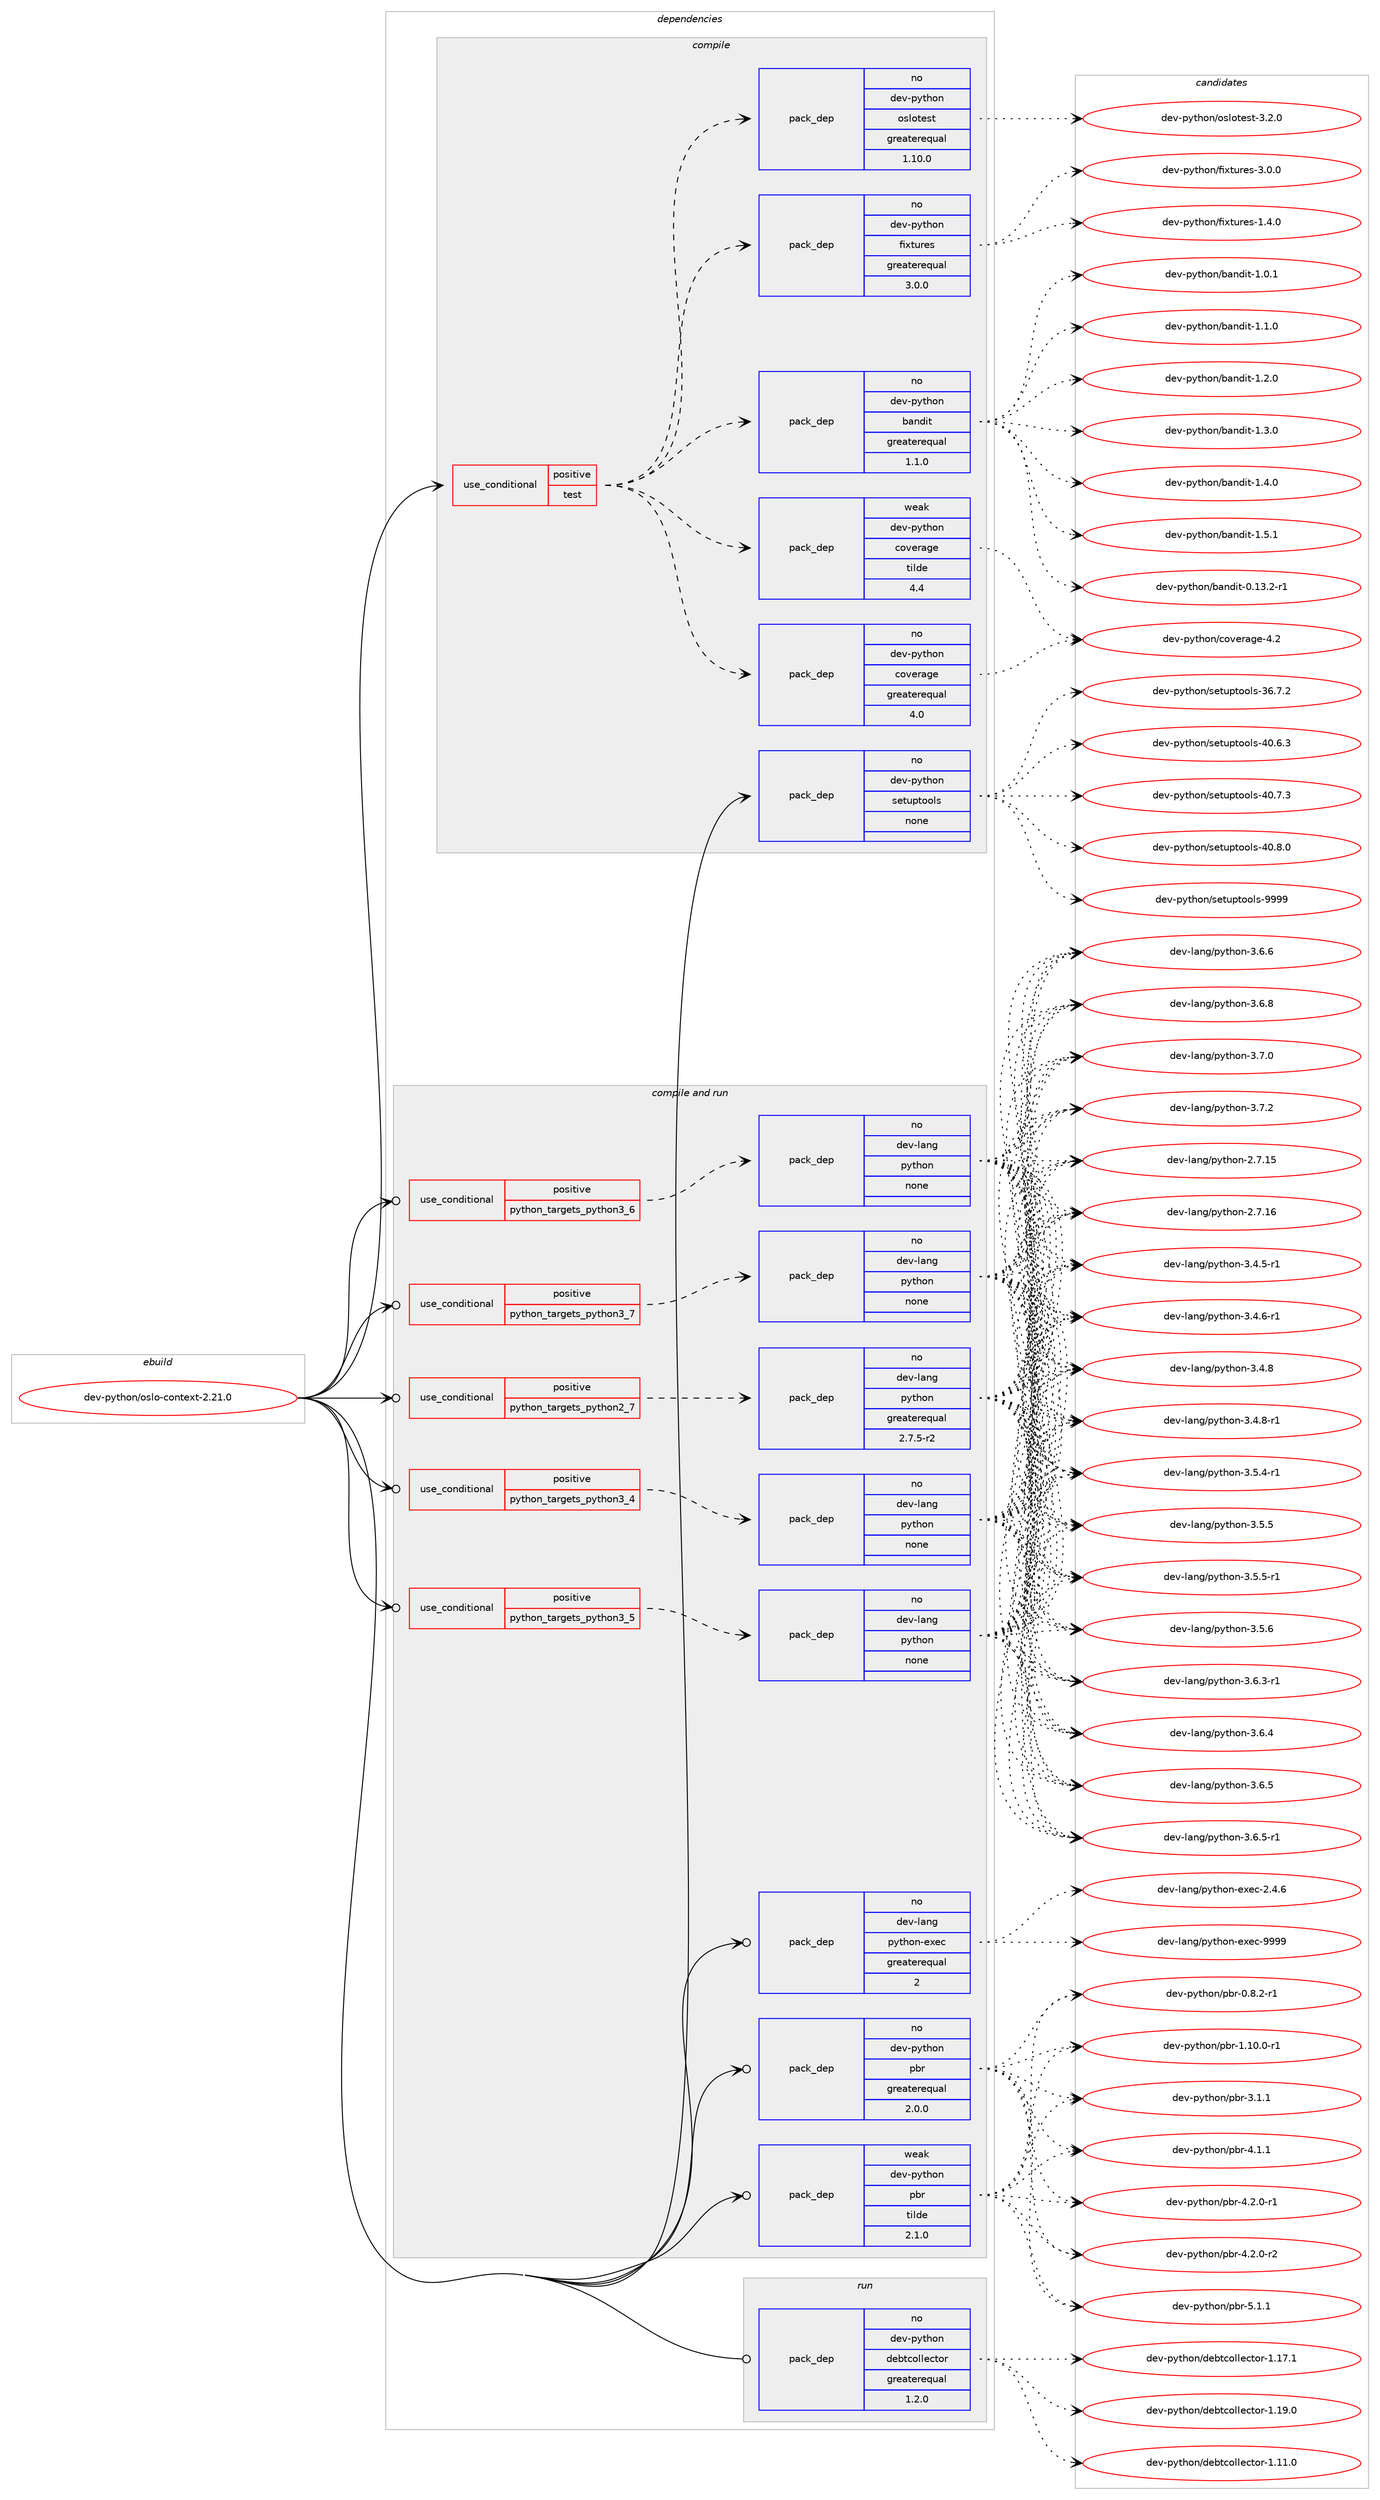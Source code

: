 digraph prolog {

# *************
# Graph options
# *************

newrank=true;
concentrate=true;
compound=true;
graph [rankdir=LR,fontname=Helvetica,fontsize=10,ranksep=1.5];#, ranksep=2.5, nodesep=0.2];
edge  [arrowhead=vee];
node  [fontname=Helvetica,fontsize=10];

# **********
# The ebuild
# **********

subgraph cluster_leftcol {
color=gray;
rank=same;
label=<<i>ebuild</i>>;
id [label="dev-python/oslo-context-2.21.0", color=red, width=4, href="../dev-python/oslo-context-2.21.0.svg"];
}

# ****************
# The dependencies
# ****************

subgraph cluster_midcol {
color=gray;
label=<<i>dependencies</i>>;
subgraph cluster_compile {
fillcolor="#eeeeee";
style=filled;
label=<<i>compile</i>>;
subgraph cond378701 {
dependency1422711 [label=<<TABLE BORDER="0" CELLBORDER="1" CELLSPACING="0" CELLPADDING="4"><TR><TD ROWSPAN="3" CELLPADDING="10">use_conditional</TD></TR><TR><TD>positive</TD></TR><TR><TD>test</TD></TR></TABLE>>, shape=none, color=red];
subgraph pack1020733 {
dependency1422712 [label=<<TABLE BORDER="0" CELLBORDER="1" CELLSPACING="0" CELLPADDING="4" WIDTH="220"><TR><TD ROWSPAN="6" CELLPADDING="30">pack_dep</TD></TR><TR><TD WIDTH="110">no</TD></TR><TR><TD>dev-python</TD></TR><TR><TD>fixtures</TD></TR><TR><TD>greaterequal</TD></TR><TR><TD>3.0.0</TD></TR></TABLE>>, shape=none, color=blue];
}
dependency1422711:e -> dependency1422712:w [weight=20,style="dashed",arrowhead="vee"];
subgraph pack1020734 {
dependency1422713 [label=<<TABLE BORDER="0" CELLBORDER="1" CELLSPACING="0" CELLPADDING="4" WIDTH="220"><TR><TD ROWSPAN="6" CELLPADDING="30">pack_dep</TD></TR><TR><TD WIDTH="110">no</TD></TR><TR><TD>dev-python</TD></TR><TR><TD>oslotest</TD></TR><TR><TD>greaterequal</TD></TR><TR><TD>1.10.0</TD></TR></TABLE>>, shape=none, color=blue];
}
dependency1422711:e -> dependency1422713:w [weight=20,style="dashed",arrowhead="vee"];
subgraph pack1020735 {
dependency1422714 [label=<<TABLE BORDER="0" CELLBORDER="1" CELLSPACING="0" CELLPADDING="4" WIDTH="220"><TR><TD ROWSPAN="6" CELLPADDING="30">pack_dep</TD></TR><TR><TD WIDTH="110">no</TD></TR><TR><TD>dev-python</TD></TR><TR><TD>coverage</TD></TR><TR><TD>greaterequal</TD></TR><TR><TD>4.0</TD></TR></TABLE>>, shape=none, color=blue];
}
dependency1422711:e -> dependency1422714:w [weight=20,style="dashed",arrowhead="vee"];
subgraph pack1020736 {
dependency1422715 [label=<<TABLE BORDER="0" CELLBORDER="1" CELLSPACING="0" CELLPADDING="4" WIDTH="220"><TR><TD ROWSPAN="6" CELLPADDING="30">pack_dep</TD></TR><TR><TD WIDTH="110">weak</TD></TR><TR><TD>dev-python</TD></TR><TR><TD>coverage</TD></TR><TR><TD>tilde</TD></TR><TR><TD>4.4</TD></TR></TABLE>>, shape=none, color=blue];
}
dependency1422711:e -> dependency1422715:w [weight=20,style="dashed",arrowhead="vee"];
subgraph pack1020737 {
dependency1422716 [label=<<TABLE BORDER="0" CELLBORDER="1" CELLSPACING="0" CELLPADDING="4" WIDTH="220"><TR><TD ROWSPAN="6" CELLPADDING="30">pack_dep</TD></TR><TR><TD WIDTH="110">no</TD></TR><TR><TD>dev-python</TD></TR><TR><TD>bandit</TD></TR><TR><TD>greaterequal</TD></TR><TR><TD>1.1.0</TD></TR></TABLE>>, shape=none, color=blue];
}
dependency1422711:e -> dependency1422716:w [weight=20,style="dashed",arrowhead="vee"];
}
id:e -> dependency1422711:w [weight=20,style="solid",arrowhead="vee"];
subgraph pack1020738 {
dependency1422717 [label=<<TABLE BORDER="0" CELLBORDER="1" CELLSPACING="0" CELLPADDING="4" WIDTH="220"><TR><TD ROWSPAN="6" CELLPADDING="30">pack_dep</TD></TR><TR><TD WIDTH="110">no</TD></TR><TR><TD>dev-python</TD></TR><TR><TD>setuptools</TD></TR><TR><TD>none</TD></TR><TR><TD></TD></TR></TABLE>>, shape=none, color=blue];
}
id:e -> dependency1422717:w [weight=20,style="solid",arrowhead="vee"];
}
subgraph cluster_compileandrun {
fillcolor="#eeeeee";
style=filled;
label=<<i>compile and run</i>>;
subgraph cond378702 {
dependency1422718 [label=<<TABLE BORDER="0" CELLBORDER="1" CELLSPACING="0" CELLPADDING="4"><TR><TD ROWSPAN="3" CELLPADDING="10">use_conditional</TD></TR><TR><TD>positive</TD></TR><TR><TD>python_targets_python2_7</TD></TR></TABLE>>, shape=none, color=red];
subgraph pack1020739 {
dependency1422719 [label=<<TABLE BORDER="0" CELLBORDER="1" CELLSPACING="0" CELLPADDING="4" WIDTH="220"><TR><TD ROWSPAN="6" CELLPADDING="30">pack_dep</TD></TR><TR><TD WIDTH="110">no</TD></TR><TR><TD>dev-lang</TD></TR><TR><TD>python</TD></TR><TR><TD>greaterequal</TD></TR><TR><TD>2.7.5-r2</TD></TR></TABLE>>, shape=none, color=blue];
}
dependency1422718:e -> dependency1422719:w [weight=20,style="dashed",arrowhead="vee"];
}
id:e -> dependency1422718:w [weight=20,style="solid",arrowhead="odotvee"];
subgraph cond378703 {
dependency1422720 [label=<<TABLE BORDER="0" CELLBORDER="1" CELLSPACING="0" CELLPADDING="4"><TR><TD ROWSPAN="3" CELLPADDING="10">use_conditional</TD></TR><TR><TD>positive</TD></TR><TR><TD>python_targets_python3_4</TD></TR></TABLE>>, shape=none, color=red];
subgraph pack1020740 {
dependency1422721 [label=<<TABLE BORDER="0" CELLBORDER="1" CELLSPACING="0" CELLPADDING="4" WIDTH="220"><TR><TD ROWSPAN="6" CELLPADDING="30">pack_dep</TD></TR><TR><TD WIDTH="110">no</TD></TR><TR><TD>dev-lang</TD></TR><TR><TD>python</TD></TR><TR><TD>none</TD></TR><TR><TD></TD></TR></TABLE>>, shape=none, color=blue];
}
dependency1422720:e -> dependency1422721:w [weight=20,style="dashed",arrowhead="vee"];
}
id:e -> dependency1422720:w [weight=20,style="solid",arrowhead="odotvee"];
subgraph cond378704 {
dependency1422722 [label=<<TABLE BORDER="0" CELLBORDER="1" CELLSPACING="0" CELLPADDING="4"><TR><TD ROWSPAN="3" CELLPADDING="10">use_conditional</TD></TR><TR><TD>positive</TD></TR><TR><TD>python_targets_python3_5</TD></TR></TABLE>>, shape=none, color=red];
subgraph pack1020741 {
dependency1422723 [label=<<TABLE BORDER="0" CELLBORDER="1" CELLSPACING="0" CELLPADDING="4" WIDTH="220"><TR><TD ROWSPAN="6" CELLPADDING="30">pack_dep</TD></TR><TR><TD WIDTH="110">no</TD></TR><TR><TD>dev-lang</TD></TR><TR><TD>python</TD></TR><TR><TD>none</TD></TR><TR><TD></TD></TR></TABLE>>, shape=none, color=blue];
}
dependency1422722:e -> dependency1422723:w [weight=20,style="dashed",arrowhead="vee"];
}
id:e -> dependency1422722:w [weight=20,style="solid",arrowhead="odotvee"];
subgraph cond378705 {
dependency1422724 [label=<<TABLE BORDER="0" CELLBORDER="1" CELLSPACING="0" CELLPADDING="4"><TR><TD ROWSPAN="3" CELLPADDING="10">use_conditional</TD></TR><TR><TD>positive</TD></TR><TR><TD>python_targets_python3_6</TD></TR></TABLE>>, shape=none, color=red];
subgraph pack1020742 {
dependency1422725 [label=<<TABLE BORDER="0" CELLBORDER="1" CELLSPACING="0" CELLPADDING="4" WIDTH="220"><TR><TD ROWSPAN="6" CELLPADDING="30">pack_dep</TD></TR><TR><TD WIDTH="110">no</TD></TR><TR><TD>dev-lang</TD></TR><TR><TD>python</TD></TR><TR><TD>none</TD></TR><TR><TD></TD></TR></TABLE>>, shape=none, color=blue];
}
dependency1422724:e -> dependency1422725:w [weight=20,style="dashed",arrowhead="vee"];
}
id:e -> dependency1422724:w [weight=20,style="solid",arrowhead="odotvee"];
subgraph cond378706 {
dependency1422726 [label=<<TABLE BORDER="0" CELLBORDER="1" CELLSPACING="0" CELLPADDING="4"><TR><TD ROWSPAN="3" CELLPADDING="10">use_conditional</TD></TR><TR><TD>positive</TD></TR><TR><TD>python_targets_python3_7</TD></TR></TABLE>>, shape=none, color=red];
subgraph pack1020743 {
dependency1422727 [label=<<TABLE BORDER="0" CELLBORDER="1" CELLSPACING="0" CELLPADDING="4" WIDTH="220"><TR><TD ROWSPAN="6" CELLPADDING="30">pack_dep</TD></TR><TR><TD WIDTH="110">no</TD></TR><TR><TD>dev-lang</TD></TR><TR><TD>python</TD></TR><TR><TD>none</TD></TR><TR><TD></TD></TR></TABLE>>, shape=none, color=blue];
}
dependency1422726:e -> dependency1422727:w [weight=20,style="dashed",arrowhead="vee"];
}
id:e -> dependency1422726:w [weight=20,style="solid",arrowhead="odotvee"];
subgraph pack1020744 {
dependency1422728 [label=<<TABLE BORDER="0" CELLBORDER="1" CELLSPACING="0" CELLPADDING="4" WIDTH="220"><TR><TD ROWSPAN="6" CELLPADDING="30">pack_dep</TD></TR><TR><TD WIDTH="110">no</TD></TR><TR><TD>dev-lang</TD></TR><TR><TD>python-exec</TD></TR><TR><TD>greaterequal</TD></TR><TR><TD>2</TD></TR></TABLE>>, shape=none, color=blue];
}
id:e -> dependency1422728:w [weight=20,style="solid",arrowhead="odotvee"];
subgraph pack1020745 {
dependency1422729 [label=<<TABLE BORDER="0" CELLBORDER="1" CELLSPACING="0" CELLPADDING="4" WIDTH="220"><TR><TD ROWSPAN="6" CELLPADDING="30">pack_dep</TD></TR><TR><TD WIDTH="110">no</TD></TR><TR><TD>dev-python</TD></TR><TR><TD>pbr</TD></TR><TR><TD>greaterequal</TD></TR><TR><TD>2.0.0</TD></TR></TABLE>>, shape=none, color=blue];
}
id:e -> dependency1422729:w [weight=20,style="solid",arrowhead="odotvee"];
subgraph pack1020746 {
dependency1422730 [label=<<TABLE BORDER="0" CELLBORDER="1" CELLSPACING="0" CELLPADDING="4" WIDTH="220"><TR><TD ROWSPAN="6" CELLPADDING="30">pack_dep</TD></TR><TR><TD WIDTH="110">weak</TD></TR><TR><TD>dev-python</TD></TR><TR><TD>pbr</TD></TR><TR><TD>tilde</TD></TR><TR><TD>2.1.0</TD></TR></TABLE>>, shape=none, color=blue];
}
id:e -> dependency1422730:w [weight=20,style="solid",arrowhead="odotvee"];
}
subgraph cluster_run {
fillcolor="#eeeeee";
style=filled;
label=<<i>run</i>>;
subgraph pack1020747 {
dependency1422731 [label=<<TABLE BORDER="0" CELLBORDER="1" CELLSPACING="0" CELLPADDING="4" WIDTH="220"><TR><TD ROWSPAN="6" CELLPADDING="30">pack_dep</TD></TR><TR><TD WIDTH="110">no</TD></TR><TR><TD>dev-python</TD></TR><TR><TD>debtcollector</TD></TR><TR><TD>greaterequal</TD></TR><TR><TD>1.2.0</TD></TR></TABLE>>, shape=none, color=blue];
}
id:e -> dependency1422731:w [weight=20,style="solid",arrowhead="odot"];
}
}

# **************
# The candidates
# **************

subgraph cluster_choices {
rank=same;
color=gray;
label=<<i>candidates</i>>;

subgraph choice1020733 {
color=black;
nodesep=1;
choice1001011184511212111610411111047102105120116117114101115454946524648 [label="dev-python/fixtures-1.4.0", color=red, width=4,href="../dev-python/fixtures-1.4.0.svg"];
choice1001011184511212111610411111047102105120116117114101115455146484648 [label="dev-python/fixtures-3.0.0", color=red, width=4,href="../dev-python/fixtures-3.0.0.svg"];
dependency1422712:e -> choice1001011184511212111610411111047102105120116117114101115454946524648:w [style=dotted,weight="100"];
dependency1422712:e -> choice1001011184511212111610411111047102105120116117114101115455146484648:w [style=dotted,weight="100"];
}
subgraph choice1020734 {
color=black;
nodesep=1;
choice1001011184511212111610411111047111115108111116101115116455146504648 [label="dev-python/oslotest-3.2.0", color=red, width=4,href="../dev-python/oslotest-3.2.0.svg"];
dependency1422713:e -> choice1001011184511212111610411111047111115108111116101115116455146504648:w [style=dotted,weight="100"];
}
subgraph choice1020735 {
color=black;
nodesep=1;
choice1001011184511212111610411111047991111181011149710310145524650 [label="dev-python/coverage-4.2", color=red, width=4,href="../dev-python/coverage-4.2.svg"];
dependency1422714:e -> choice1001011184511212111610411111047991111181011149710310145524650:w [style=dotted,weight="100"];
}
subgraph choice1020736 {
color=black;
nodesep=1;
choice1001011184511212111610411111047991111181011149710310145524650 [label="dev-python/coverage-4.2", color=red, width=4,href="../dev-python/coverage-4.2.svg"];
dependency1422715:e -> choice1001011184511212111610411111047991111181011149710310145524650:w [style=dotted,weight="100"];
}
subgraph choice1020737 {
color=black;
nodesep=1;
choice10010111845112121116104111110479897110100105116454846495146504511449 [label="dev-python/bandit-0.13.2-r1", color=red, width=4,href="../dev-python/bandit-0.13.2-r1.svg"];
choice10010111845112121116104111110479897110100105116454946484649 [label="dev-python/bandit-1.0.1", color=red, width=4,href="../dev-python/bandit-1.0.1.svg"];
choice10010111845112121116104111110479897110100105116454946494648 [label="dev-python/bandit-1.1.0", color=red, width=4,href="../dev-python/bandit-1.1.0.svg"];
choice10010111845112121116104111110479897110100105116454946504648 [label="dev-python/bandit-1.2.0", color=red, width=4,href="../dev-python/bandit-1.2.0.svg"];
choice10010111845112121116104111110479897110100105116454946514648 [label="dev-python/bandit-1.3.0", color=red, width=4,href="../dev-python/bandit-1.3.0.svg"];
choice10010111845112121116104111110479897110100105116454946524648 [label="dev-python/bandit-1.4.0", color=red, width=4,href="../dev-python/bandit-1.4.0.svg"];
choice10010111845112121116104111110479897110100105116454946534649 [label="dev-python/bandit-1.5.1", color=red, width=4,href="../dev-python/bandit-1.5.1.svg"];
dependency1422716:e -> choice10010111845112121116104111110479897110100105116454846495146504511449:w [style=dotted,weight="100"];
dependency1422716:e -> choice10010111845112121116104111110479897110100105116454946484649:w [style=dotted,weight="100"];
dependency1422716:e -> choice10010111845112121116104111110479897110100105116454946494648:w [style=dotted,weight="100"];
dependency1422716:e -> choice10010111845112121116104111110479897110100105116454946504648:w [style=dotted,weight="100"];
dependency1422716:e -> choice10010111845112121116104111110479897110100105116454946514648:w [style=dotted,weight="100"];
dependency1422716:e -> choice10010111845112121116104111110479897110100105116454946524648:w [style=dotted,weight="100"];
dependency1422716:e -> choice10010111845112121116104111110479897110100105116454946534649:w [style=dotted,weight="100"];
}
subgraph choice1020738 {
color=black;
nodesep=1;
choice100101118451121211161041111104711510111611711211611111110811545515446554650 [label="dev-python/setuptools-36.7.2", color=red, width=4,href="../dev-python/setuptools-36.7.2.svg"];
choice100101118451121211161041111104711510111611711211611111110811545524846544651 [label="dev-python/setuptools-40.6.3", color=red, width=4,href="../dev-python/setuptools-40.6.3.svg"];
choice100101118451121211161041111104711510111611711211611111110811545524846554651 [label="dev-python/setuptools-40.7.3", color=red, width=4,href="../dev-python/setuptools-40.7.3.svg"];
choice100101118451121211161041111104711510111611711211611111110811545524846564648 [label="dev-python/setuptools-40.8.0", color=red, width=4,href="../dev-python/setuptools-40.8.0.svg"];
choice10010111845112121116104111110471151011161171121161111111081154557575757 [label="dev-python/setuptools-9999", color=red, width=4,href="../dev-python/setuptools-9999.svg"];
dependency1422717:e -> choice100101118451121211161041111104711510111611711211611111110811545515446554650:w [style=dotted,weight="100"];
dependency1422717:e -> choice100101118451121211161041111104711510111611711211611111110811545524846544651:w [style=dotted,weight="100"];
dependency1422717:e -> choice100101118451121211161041111104711510111611711211611111110811545524846554651:w [style=dotted,weight="100"];
dependency1422717:e -> choice100101118451121211161041111104711510111611711211611111110811545524846564648:w [style=dotted,weight="100"];
dependency1422717:e -> choice10010111845112121116104111110471151011161171121161111111081154557575757:w [style=dotted,weight="100"];
}
subgraph choice1020739 {
color=black;
nodesep=1;
choice10010111845108971101034711212111610411111045504655464953 [label="dev-lang/python-2.7.15", color=red, width=4,href="../dev-lang/python-2.7.15.svg"];
choice10010111845108971101034711212111610411111045504655464954 [label="dev-lang/python-2.7.16", color=red, width=4,href="../dev-lang/python-2.7.16.svg"];
choice1001011184510897110103471121211161041111104551465246534511449 [label="dev-lang/python-3.4.5-r1", color=red, width=4,href="../dev-lang/python-3.4.5-r1.svg"];
choice1001011184510897110103471121211161041111104551465246544511449 [label="dev-lang/python-3.4.6-r1", color=red, width=4,href="../dev-lang/python-3.4.6-r1.svg"];
choice100101118451089711010347112121116104111110455146524656 [label="dev-lang/python-3.4.8", color=red, width=4,href="../dev-lang/python-3.4.8.svg"];
choice1001011184510897110103471121211161041111104551465246564511449 [label="dev-lang/python-3.4.8-r1", color=red, width=4,href="../dev-lang/python-3.4.8-r1.svg"];
choice1001011184510897110103471121211161041111104551465346524511449 [label="dev-lang/python-3.5.4-r1", color=red, width=4,href="../dev-lang/python-3.5.4-r1.svg"];
choice100101118451089711010347112121116104111110455146534653 [label="dev-lang/python-3.5.5", color=red, width=4,href="../dev-lang/python-3.5.5.svg"];
choice1001011184510897110103471121211161041111104551465346534511449 [label="dev-lang/python-3.5.5-r1", color=red, width=4,href="../dev-lang/python-3.5.5-r1.svg"];
choice100101118451089711010347112121116104111110455146534654 [label="dev-lang/python-3.5.6", color=red, width=4,href="../dev-lang/python-3.5.6.svg"];
choice1001011184510897110103471121211161041111104551465446514511449 [label="dev-lang/python-3.6.3-r1", color=red, width=4,href="../dev-lang/python-3.6.3-r1.svg"];
choice100101118451089711010347112121116104111110455146544652 [label="dev-lang/python-3.6.4", color=red, width=4,href="../dev-lang/python-3.6.4.svg"];
choice100101118451089711010347112121116104111110455146544653 [label="dev-lang/python-3.6.5", color=red, width=4,href="../dev-lang/python-3.6.5.svg"];
choice1001011184510897110103471121211161041111104551465446534511449 [label="dev-lang/python-3.6.5-r1", color=red, width=4,href="../dev-lang/python-3.6.5-r1.svg"];
choice100101118451089711010347112121116104111110455146544654 [label="dev-lang/python-3.6.6", color=red, width=4,href="../dev-lang/python-3.6.6.svg"];
choice100101118451089711010347112121116104111110455146544656 [label="dev-lang/python-3.6.8", color=red, width=4,href="../dev-lang/python-3.6.8.svg"];
choice100101118451089711010347112121116104111110455146554648 [label="dev-lang/python-3.7.0", color=red, width=4,href="../dev-lang/python-3.7.0.svg"];
choice100101118451089711010347112121116104111110455146554650 [label="dev-lang/python-3.7.2", color=red, width=4,href="../dev-lang/python-3.7.2.svg"];
dependency1422719:e -> choice10010111845108971101034711212111610411111045504655464953:w [style=dotted,weight="100"];
dependency1422719:e -> choice10010111845108971101034711212111610411111045504655464954:w [style=dotted,weight="100"];
dependency1422719:e -> choice1001011184510897110103471121211161041111104551465246534511449:w [style=dotted,weight="100"];
dependency1422719:e -> choice1001011184510897110103471121211161041111104551465246544511449:w [style=dotted,weight="100"];
dependency1422719:e -> choice100101118451089711010347112121116104111110455146524656:w [style=dotted,weight="100"];
dependency1422719:e -> choice1001011184510897110103471121211161041111104551465246564511449:w [style=dotted,weight="100"];
dependency1422719:e -> choice1001011184510897110103471121211161041111104551465346524511449:w [style=dotted,weight="100"];
dependency1422719:e -> choice100101118451089711010347112121116104111110455146534653:w [style=dotted,weight="100"];
dependency1422719:e -> choice1001011184510897110103471121211161041111104551465346534511449:w [style=dotted,weight="100"];
dependency1422719:e -> choice100101118451089711010347112121116104111110455146534654:w [style=dotted,weight="100"];
dependency1422719:e -> choice1001011184510897110103471121211161041111104551465446514511449:w [style=dotted,weight="100"];
dependency1422719:e -> choice100101118451089711010347112121116104111110455146544652:w [style=dotted,weight="100"];
dependency1422719:e -> choice100101118451089711010347112121116104111110455146544653:w [style=dotted,weight="100"];
dependency1422719:e -> choice1001011184510897110103471121211161041111104551465446534511449:w [style=dotted,weight="100"];
dependency1422719:e -> choice100101118451089711010347112121116104111110455146544654:w [style=dotted,weight="100"];
dependency1422719:e -> choice100101118451089711010347112121116104111110455146544656:w [style=dotted,weight="100"];
dependency1422719:e -> choice100101118451089711010347112121116104111110455146554648:w [style=dotted,weight="100"];
dependency1422719:e -> choice100101118451089711010347112121116104111110455146554650:w [style=dotted,weight="100"];
}
subgraph choice1020740 {
color=black;
nodesep=1;
choice10010111845108971101034711212111610411111045504655464953 [label="dev-lang/python-2.7.15", color=red, width=4,href="../dev-lang/python-2.7.15.svg"];
choice10010111845108971101034711212111610411111045504655464954 [label="dev-lang/python-2.7.16", color=red, width=4,href="../dev-lang/python-2.7.16.svg"];
choice1001011184510897110103471121211161041111104551465246534511449 [label="dev-lang/python-3.4.5-r1", color=red, width=4,href="../dev-lang/python-3.4.5-r1.svg"];
choice1001011184510897110103471121211161041111104551465246544511449 [label="dev-lang/python-3.4.6-r1", color=red, width=4,href="../dev-lang/python-3.4.6-r1.svg"];
choice100101118451089711010347112121116104111110455146524656 [label="dev-lang/python-3.4.8", color=red, width=4,href="../dev-lang/python-3.4.8.svg"];
choice1001011184510897110103471121211161041111104551465246564511449 [label="dev-lang/python-3.4.8-r1", color=red, width=4,href="../dev-lang/python-3.4.8-r1.svg"];
choice1001011184510897110103471121211161041111104551465346524511449 [label="dev-lang/python-3.5.4-r1", color=red, width=4,href="../dev-lang/python-3.5.4-r1.svg"];
choice100101118451089711010347112121116104111110455146534653 [label="dev-lang/python-3.5.5", color=red, width=4,href="../dev-lang/python-3.5.5.svg"];
choice1001011184510897110103471121211161041111104551465346534511449 [label="dev-lang/python-3.5.5-r1", color=red, width=4,href="../dev-lang/python-3.5.5-r1.svg"];
choice100101118451089711010347112121116104111110455146534654 [label="dev-lang/python-3.5.6", color=red, width=4,href="../dev-lang/python-3.5.6.svg"];
choice1001011184510897110103471121211161041111104551465446514511449 [label="dev-lang/python-3.6.3-r1", color=red, width=4,href="../dev-lang/python-3.6.3-r1.svg"];
choice100101118451089711010347112121116104111110455146544652 [label="dev-lang/python-3.6.4", color=red, width=4,href="../dev-lang/python-3.6.4.svg"];
choice100101118451089711010347112121116104111110455146544653 [label="dev-lang/python-3.6.5", color=red, width=4,href="../dev-lang/python-3.6.5.svg"];
choice1001011184510897110103471121211161041111104551465446534511449 [label="dev-lang/python-3.6.5-r1", color=red, width=4,href="../dev-lang/python-3.6.5-r1.svg"];
choice100101118451089711010347112121116104111110455146544654 [label="dev-lang/python-3.6.6", color=red, width=4,href="../dev-lang/python-3.6.6.svg"];
choice100101118451089711010347112121116104111110455146544656 [label="dev-lang/python-3.6.8", color=red, width=4,href="../dev-lang/python-3.6.8.svg"];
choice100101118451089711010347112121116104111110455146554648 [label="dev-lang/python-3.7.0", color=red, width=4,href="../dev-lang/python-3.7.0.svg"];
choice100101118451089711010347112121116104111110455146554650 [label="dev-lang/python-3.7.2", color=red, width=4,href="../dev-lang/python-3.7.2.svg"];
dependency1422721:e -> choice10010111845108971101034711212111610411111045504655464953:w [style=dotted,weight="100"];
dependency1422721:e -> choice10010111845108971101034711212111610411111045504655464954:w [style=dotted,weight="100"];
dependency1422721:e -> choice1001011184510897110103471121211161041111104551465246534511449:w [style=dotted,weight="100"];
dependency1422721:e -> choice1001011184510897110103471121211161041111104551465246544511449:w [style=dotted,weight="100"];
dependency1422721:e -> choice100101118451089711010347112121116104111110455146524656:w [style=dotted,weight="100"];
dependency1422721:e -> choice1001011184510897110103471121211161041111104551465246564511449:w [style=dotted,weight="100"];
dependency1422721:e -> choice1001011184510897110103471121211161041111104551465346524511449:w [style=dotted,weight="100"];
dependency1422721:e -> choice100101118451089711010347112121116104111110455146534653:w [style=dotted,weight="100"];
dependency1422721:e -> choice1001011184510897110103471121211161041111104551465346534511449:w [style=dotted,weight="100"];
dependency1422721:e -> choice100101118451089711010347112121116104111110455146534654:w [style=dotted,weight="100"];
dependency1422721:e -> choice1001011184510897110103471121211161041111104551465446514511449:w [style=dotted,weight="100"];
dependency1422721:e -> choice100101118451089711010347112121116104111110455146544652:w [style=dotted,weight="100"];
dependency1422721:e -> choice100101118451089711010347112121116104111110455146544653:w [style=dotted,weight="100"];
dependency1422721:e -> choice1001011184510897110103471121211161041111104551465446534511449:w [style=dotted,weight="100"];
dependency1422721:e -> choice100101118451089711010347112121116104111110455146544654:w [style=dotted,weight="100"];
dependency1422721:e -> choice100101118451089711010347112121116104111110455146544656:w [style=dotted,weight="100"];
dependency1422721:e -> choice100101118451089711010347112121116104111110455146554648:w [style=dotted,weight="100"];
dependency1422721:e -> choice100101118451089711010347112121116104111110455146554650:w [style=dotted,weight="100"];
}
subgraph choice1020741 {
color=black;
nodesep=1;
choice10010111845108971101034711212111610411111045504655464953 [label="dev-lang/python-2.7.15", color=red, width=4,href="../dev-lang/python-2.7.15.svg"];
choice10010111845108971101034711212111610411111045504655464954 [label="dev-lang/python-2.7.16", color=red, width=4,href="../dev-lang/python-2.7.16.svg"];
choice1001011184510897110103471121211161041111104551465246534511449 [label="dev-lang/python-3.4.5-r1", color=red, width=4,href="../dev-lang/python-3.4.5-r1.svg"];
choice1001011184510897110103471121211161041111104551465246544511449 [label="dev-lang/python-3.4.6-r1", color=red, width=4,href="../dev-lang/python-3.4.6-r1.svg"];
choice100101118451089711010347112121116104111110455146524656 [label="dev-lang/python-3.4.8", color=red, width=4,href="../dev-lang/python-3.4.8.svg"];
choice1001011184510897110103471121211161041111104551465246564511449 [label="dev-lang/python-3.4.8-r1", color=red, width=4,href="../dev-lang/python-3.4.8-r1.svg"];
choice1001011184510897110103471121211161041111104551465346524511449 [label="dev-lang/python-3.5.4-r1", color=red, width=4,href="../dev-lang/python-3.5.4-r1.svg"];
choice100101118451089711010347112121116104111110455146534653 [label="dev-lang/python-3.5.5", color=red, width=4,href="../dev-lang/python-3.5.5.svg"];
choice1001011184510897110103471121211161041111104551465346534511449 [label="dev-lang/python-3.5.5-r1", color=red, width=4,href="../dev-lang/python-3.5.5-r1.svg"];
choice100101118451089711010347112121116104111110455146534654 [label="dev-lang/python-3.5.6", color=red, width=4,href="../dev-lang/python-3.5.6.svg"];
choice1001011184510897110103471121211161041111104551465446514511449 [label="dev-lang/python-3.6.3-r1", color=red, width=4,href="../dev-lang/python-3.6.3-r1.svg"];
choice100101118451089711010347112121116104111110455146544652 [label="dev-lang/python-3.6.4", color=red, width=4,href="../dev-lang/python-3.6.4.svg"];
choice100101118451089711010347112121116104111110455146544653 [label="dev-lang/python-3.6.5", color=red, width=4,href="../dev-lang/python-3.6.5.svg"];
choice1001011184510897110103471121211161041111104551465446534511449 [label="dev-lang/python-3.6.5-r1", color=red, width=4,href="../dev-lang/python-3.6.5-r1.svg"];
choice100101118451089711010347112121116104111110455146544654 [label="dev-lang/python-3.6.6", color=red, width=4,href="../dev-lang/python-3.6.6.svg"];
choice100101118451089711010347112121116104111110455146544656 [label="dev-lang/python-3.6.8", color=red, width=4,href="../dev-lang/python-3.6.8.svg"];
choice100101118451089711010347112121116104111110455146554648 [label="dev-lang/python-3.7.0", color=red, width=4,href="../dev-lang/python-3.7.0.svg"];
choice100101118451089711010347112121116104111110455146554650 [label="dev-lang/python-3.7.2", color=red, width=4,href="../dev-lang/python-3.7.2.svg"];
dependency1422723:e -> choice10010111845108971101034711212111610411111045504655464953:w [style=dotted,weight="100"];
dependency1422723:e -> choice10010111845108971101034711212111610411111045504655464954:w [style=dotted,weight="100"];
dependency1422723:e -> choice1001011184510897110103471121211161041111104551465246534511449:w [style=dotted,weight="100"];
dependency1422723:e -> choice1001011184510897110103471121211161041111104551465246544511449:w [style=dotted,weight="100"];
dependency1422723:e -> choice100101118451089711010347112121116104111110455146524656:w [style=dotted,weight="100"];
dependency1422723:e -> choice1001011184510897110103471121211161041111104551465246564511449:w [style=dotted,weight="100"];
dependency1422723:e -> choice1001011184510897110103471121211161041111104551465346524511449:w [style=dotted,weight="100"];
dependency1422723:e -> choice100101118451089711010347112121116104111110455146534653:w [style=dotted,weight="100"];
dependency1422723:e -> choice1001011184510897110103471121211161041111104551465346534511449:w [style=dotted,weight="100"];
dependency1422723:e -> choice100101118451089711010347112121116104111110455146534654:w [style=dotted,weight="100"];
dependency1422723:e -> choice1001011184510897110103471121211161041111104551465446514511449:w [style=dotted,weight="100"];
dependency1422723:e -> choice100101118451089711010347112121116104111110455146544652:w [style=dotted,weight="100"];
dependency1422723:e -> choice100101118451089711010347112121116104111110455146544653:w [style=dotted,weight="100"];
dependency1422723:e -> choice1001011184510897110103471121211161041111104551465446534511449:w [style=dotted,weight="100"];
dependency1422723:e -> choice100101118451089711010347112121116104111110455146544654:w [style=dotted,weight="100"];
dependency1422723:e -> choice100101118451089711010347112121116104111110455146544656:w [style=dotted,weight="100"];
dependency1422723:e -> choice100101118451089711010347112121116104111110455146554648:w [style=dotted,weight="100"];
dependency1422723:e -> choice100101118451089711010347112121116104111110455146554650:w [style=dotted,weight="100"];
}
subgraph choice1020742 {
color=black;
nodesep=1;
choice10010111845108971101034711212111610411111045504655464953 [label="dev-lang/python-2.7.15", color=red, width=4,href="../dev-lang/python-2.7.15.svg"];
choice10010111845108971101034711212111610411111045504655464954 [label="dev-lang/python-2.7.16", color=red, width=4,href="../dev-lang/python-2.7.16.svg"];
choice1001011184510897110103471121211161041111104551465246534511449 [label="dev-lang/python-3.4.5-r1", color=red, width=4,href="../dev-lang/python-3.4.5-r1.svg"];
choice1001011184510897110103471121211161041111104551465246544511449 [label="dev-lang/python-3.4.6-r1", color=red, width=4,href="../dev-lang/python-3.4.6-r1.svg"];
choice100101118451089711010347112121116104111110455146524656 [label="dev-lang/python-3.4.8", color=red, width=4,href="../dev-lang/python-3.4.8.svg"];
choice1001011184510897110103471121211161041111104551465246564511449 [label="dev-lang/python-3.4.8-r1", color=red, width=4,href="../dev-lang/python-3.4.8-r1.svg"];
choice1001011184510897110103471121211161041111104551465346524511449 [label="dev-lang/python-3.5.4-r1", color=red, width=4,href="../dev-lang/python-3.5.4-r1.svg"];
choice100101118451089711010347112121116104111110455146534653 [label="dev-lang/python-3.5.5", color=red, width=4,href="../dev-lang/python-3.5.5.svg"];
choice1001011184510897110103471121211161041111104551465346534511449 [label="dev-lang/python-3.5.5-r1", color=red, width=4,href="../dev-lang/python-3.5.5-r1.svg"];
choice100101118451089711010347112121116104111110455146534654 [label="dev-lang/python-3.5.6", color=red, width=4,href="../dev-lang/python-3.5.6.svg"];
choice1001011184510897110103471121211161041111104551465446514511449 [label="dev-lang/python-3.6.3-r1", color=red, width=4,href="../dev-lang/python-3.6.3-r1.svg"];
choice100101118451089711010347112121116104111110455146544652 [label="dev-lang/python-3.6.4", color=red, width=4,href="../dev-lang/python-3.6.4.svg"];
choice100101118451089711010347112121116104111110455146544653 [label="dev-lang/python-3.6.5", color=red, width=4,href="../dev-lang/python-3.6.5.svg"];
choice1001011184510897110103471121211161041111104551465446534511449 [label="dev-lang/python-3.6.5-r1", color=red, width=4,href="../dev-lang/python-3.6.5-r1.svg"];
choice100101118451089711010347112121116104111110455146544654 [label="dev-lang/python-3.6.6", color=red, width=4,href="../dev-lang/python-3.6.6.svg"];
choice100101118451089711010347112121116104111110455146544656 [label="dev-lang/python-3.6.8", color=red, width=4,href="../dev-lang/python-3.6.8.svg"];
choice100101118451089711010347112121116104111110455146554648 [label="dev-lang/python-3.7.0", color=red, width=4,href="../dev-lang/python-3.7.0.svg"];
choice100101118451089711010347112121116104111110455146554650 [label="dev-lang/python-3.7.2", color=red, width=4,href="../dev-lang/python-3.7.2.svg"];
dependency1422725:e -> choice10010111845108971101034711212111610411111045504655464953:w [style=dotted,weight="100"];
dependency1422725:e -> choice10010111845108971101034711212111610411111045504655464954:w [style=dotted,weight="100"];
dependency1422725:e -> choice1001011184510897110103471121211161041111104551465246534511449:w [style=dotted,weight="100"];
dependency1422725:e -> choice1001011184510897110103471121211161041111104551465246544511449:w [style=dotted,weight="100"];
dependency1422725:e -> choice100101118451089711010347112121116104111110455146524656:w [style=dotted,weight="100"];
dependency1422725:e -> choice1001011184510897110103471121211161041111104551465246564511449:w [style=dotted,weight="100"];
dependency1422725:e -> choice1001011184510897110103471121211161041111104551465346524511449:w [style=dotted,weight="100"];
dependency1422725:e -> choice100101118451089711010347112121116104111110455146534653:w [style=dotted,weight="100"];
dependency1422725:e -> choice1001011184510897110103471121211161041111104551465346534511449:w [style=dotted,weight="100"];
dependency1422725:e -> choice100101118451089711010347112121116104111110455146534654:w [style=dotted,weight="100"];
dependency1422725:e -> choice1001011184510897110103471121211161041111104551465446514511449:w [style=dotted,weight="100"];
dependency1422725:e -> choice100101118451089711010347112121116104111110455146544652:w [style=dotted,weight="100"];
dependency1422725:e -> choice100101118451089711010347112121116104111110455146544653:w [style=dotted,weight="100"];
dependency1422725:e -> choice1001011184510897110103471121211161041111104551465446534511449:w [style=dotted,weight="100"];
dependency1422725:e -> choice100101118451089711010347112121116104111110455146544654:w [style=dotted,weight="100"];
dependency1422725:e -> choice100101118451089711010347112121116104111110455146544656:w [style=dotted,weight="100"];
dependency1422725:e -> choice100101118451089711010347112121116104111110455146554648:w [style=dotted,weight="100"];
dependency1422725:e -> choice100101118451089711010347112121116104111110455146554650:w [style=dotted,weight="100"];
}
subgraph choice1020743 {
color=black;
nodesep=1;
choice10010111845108971101034711212111610411111045504655464953 [label="dev-lang/python-2.7.15", color=red, width=4,href="../dev-lang/python-2.7.15.svg"];
choice10010111845108971101034711212111610411111045504655464954 [label="dev-lang/python-2.7.16", color=red, width=4,href="../dev-lang/python-2.7.16.svg"];
choice1001011184510897110103471121211161041111104551465246534511449 [label="dev-lang/python-3.4.5-r1", color=red, width=4,href="../dev-lang/python-3.4.5-r1.svg"];
choice1001011184510897110103471121211161041111104551465246544511449 [label="dev-lang/python-3.4.6-r1", color=red, width=4,href="../dev-lang/python-3.4.6-r1.svg"];
choice100101118451089711010347112121116104111110455146524656 [label="dev-lang/python-3.4.8", color=red, width=4,href="../dev-lang/python-3.4.8.svg"];
choice1001011184510897110103471121211161041111104551465246564511449 [label="dev-lang/python-3.4.8-r1", color=red, width=4,href="../dev-lang/python-3.4.8-r1.svg"];
choice1001011184510897110103471121211161041111104551465346524511449 [label="dev-lang/python-3.5.4-r1", color=red, width=4,href="../dev-lang/python-3.5.4-r1.svg"];
choice100101118451089711010347112121116104111110455146534653 [label="dev-lang/python-3.5.5", color=red, width=4,href="../dev-lang/python-3.5.5.svg"];
choice1001011184510897110103471121211161041111104551465346534511449 [label="dev-lang/python-3.5.5-r1", color=red, width=4,href="../dev-lang/python-3.5.5-r1.svg"];
choice100101118451089711010347112121116104111110455146534654 [label="dev-lang/python-3.5.6", color=red, width=4,href="../dev-lang/python-3.5.6.svg"];
choice1001011184510897110103471121211161041111104551465446514511449 [label="dev-lang/python-3.6.3-r1", color=red, width=4,href="../dev-lang/python-3.6.3-r1.svg"];
choice100101118451089711010347112121116104111110455146544652 [label="dev-lang/python-3.6.4", color=red, width=4,href="../dev-lang/python-3.6.4.svg"];
choice100101118451089711010347112121116104111110455146544653 [label="dev-lang/python-3.6.5", color=red, width=4,href="../dev-lang/python-3.6.5.svg"];
choice1001011184510897110103471121211161041111104551465446534511449 [label="dev-lang/python-3.6.5-r1", color=red, width=4,href="../dev-lang/python-3.6.5-r1.svg"];
choice100101118451089711010347112121116104111110455146544654 [label="dev-lang/python-3.6.6", color=red, width=4,href="../dev-lang/python-3.6.6.svg"];
choice100101118451089711010347112121116104111110455146544656 [label="dev-lang/python-3.6.8", color=red, width=4,href="../dev-lang/python-3.6.8.svg"];
choice100101118451089711010347112121116104111110455146554648 [label="dev-lang/python-3.7.0", color=red, width=4,href="../dev-lang/python-3.7.0.svg"];
choice100101118451089711010347112121116104111110455146554650 [label="dev-lang/python-3.7.2", color=red, width=4,href="../dev-lang/python-3.7.2.svg"];
dependency1422727:e -> choice10010111845108971101034711212111610411111045504655464953:w [style=dotted,weight="100"];
dependency1422727:e -> choice10010111845108971101034711212111610411111045504655464954:w [style=dotted,weight="100"];
dependency1422727:e -> choice1001011184510897110103471121211161041111104551465246534511449:w [style=dotted,weight="100"];
dependency1422727:e -> choice1001011184510897110103471121211161041111104551465246544511449:w [style=dotted,weight="100"];
dependency1422727:e -> choice100101118451089711010347112121116104111110455146524656:w [style=dotted,weight="100"];
dependency1422727:e -> choice1001011184510897110103471121211161041111104551465246564511449:w [style=dotted,weight="100"];
dependency1422727:e -> choice1001011184510897110103471121211161041111104551465346524511449:w [style=dotted,weight="100"];
dependency1422727:e -> choice100101118451089711010347112121116104111110455146534653:w [style=dotted,weight="100"];
dependency1422727:e -> choice1001011184510897110103471121211161041111104551465346534511449:w [style=dotted,weight="100"];
dependency1422727:e -> choice100101118451089711010347112121116104111110455146534654:w [style=dotted,weight="100"];
dependency1422727:e -> choice1001011184510897110103471121211161041111104551465446514511449:w [style=dotted,weight="100"];
dependency1422727:e -> choice100101118451089711010347112121116104111110455146544652:w [style=dotted,weight="100"];
dependency1422727:e -> choice100101118451089711010347112121116104111110455146544653:w [style=dotted,weight="100"];
dependency1422727:e -> choice1001011184510897110103471121211161041111104551465446534511449:w [style=dotted,weight="100"];
dependency1422727:e -> choice100101118451089711010347112121116104111110455146544654:w [style=dotted,weight="100"];
dependency1422727:e -> choice100101118451089711010347112121116104111110455146544656:w [style=dotted,weight="100"];
dependency1422727:e -> choice100101118451089711010347112121116104111110455146554648:w [style=dotted,weight="100"];
dependency1422727:e -> choice100101118451089711010347112121116104111110455146554650:w [style=dotted,weight="100"];
}
subgraph choice1020744 {
color=black;
nodesep=1;
choice1001011184510897110103471121211161041111104510112010199455046524654 [label="dev-lang/python-exec-2.4.6", color=red, width=4,href="../dev-lang/python-exec-2.4.6.svg"];
choice10010111845108971101034711212111610411111045101120101994557575757 [label="dev-lang/python-exec-9999", color=red, width=4,href="../dev-lang/python-exec-9999.svg"];
dependency1422728:e -> choice1001011184510897110103471121211161041111104510112010199455046524654:w [style=dotted,weight="100"];
dependency1422728:e -> choice10010111845108971101034711212111610411111045101120101994557575757:w [style=dotted,weight="100"];
}
subgraph choice1020745 {
color=black;
nodesep=1;
choice1001011184511212111610411111047112981144548465646504511449 [label="dev-python/pbr-0.8.2-r1", color=red, width=4,href="../dev-python/pbr-0.8.2-r1.svg"];
choice100101118451121211161041111104711298114454946494846484511449 [label="dev-python/pbr-1.10.0-r1", color=red, width=4,href="../dev-python/pbr-1.10.0-r1.svg"];
choice100101118451121211161041111104711298114455146494649 [label="dev-python/pbr-3.1.1", color=red, width=4,href="../dev-python/pbr-3.1.1.svg"];
choice100101118451121211161041111104711298114455246494649 [label="dev-python/pbr-4.1.1", color=red, width=4,href="../dev-python/pbr-4.1.1.svg"];
choice1001011184511212111610411111047112981144552465046484511449 [label="dev-python/pbr-4.2.0-r1", color=red, width=4,href="../dev-python/pbr-4.2.0-r1.svg"];
choice1001011184511212111610411111047112981144552465046484511450 [label="dev-python/pbr-4.2.0-r2", color=red, width=4,href="../dev-python/pbr-4.2.0-r2.svg"];
choice100101118451121211161041111104711298114455346494649 [label="dev-python/pbr-5.1.1", color=red, width=4,href="../dev-python/pbr-5.1.1.svg"];
dependency1422729:e -> choice1001011184511212111610411111047112981144548465646504511449:w [style=dotted,weight="100"];
dependency1422729:e -> choice100101118451121211161041111104711298114454946494846484511449:w [style=dotted,weight="100"];
dependency1422729:e -> choice100101118451121211161041111104711298114455146494649:w [style=dotted,weight="100"];
dependency1422729:e -> choice100101118451121211161041111104711298114455246494649:w [style=dotted,weight="100"];
dependency1422729:e -> choice1001011184511212111610411111047112981144552465046484511449:w [style=dotted,weight="100"];
dependency1422729:e -> choice1001011184511212111610411111047112981144552465046484511450:w [style=dotted,weight="100"];
dependency1422729:e -> choice100101118451121211161041111104711298114455346494649:w [style=dotted,weight="100"];
}
subgraph choice1020746 {
color=black;
nodesep=1;
choice1001011184511212111610411111047112981144548465646504511449 [label="dev-python/pbr-0.8.2-r1", color=red, width=4,href="../dev-python/pbr-0.8.2-r1.svg"];
choice100101118451121211161041111104711298114454946494846484511449 [label="dev-python/pbr-1.10.0-r1", color=red, width=4,href="../dev-python/pbr-1.10.0-r1.svg"];
choice100101118451121211161041111104711298114455146494649 [label="dev-python/pbr-3.1.1", color=red, width=4,href="../dev-python/pbr-3.1.1.svg"];
choice100101118451121211161041111104711298114455246494649 [label="dev-python/pbr-4.1.1", color=red, width=4,href="../dev-python/pbr-4.1.1.svg"];
choice1001011184511212111610411111047112981144552465046484511449 [label="dev-python/pbr-4.2.0-r1", color=red, width=4,href="../dev-python/pbr-4.2.0-r1.svg"];
choice1001011184511212111610411111047112981144552465046484511450 [label="dev-python/pbr-4.2.0-r2", color=red, width=4,href="../dev-python/pbr-4.2.0-r2.svg"];
choice100101118451121211161041111104711298114455346494649 [label="dev-python/pbr-5.1.1", color=red, width=4,href="../dev-python/pbr-5.1.1.svg"];
dependency1422730:e -> choice1001011184511212111610411111047112981144548465646504511449:w [style=dotted,weight="100"];
dependency1422730:e -> choice100101118451121211161041111104711298114454946494846484511449:w [style=dotted,weight="100"];
dependency1422730:e -> choice100101118451121211161041111104711298114455146494649:w [style=dotted,weight="100"];
dependency1422730:e -> choice100101118451121211161041111104711298114455246494649:w [style=dotted,weight="100"];
dependency1422730:e -> choice1001011184511212111610411111047112981144552465046484511449:w [style=dotted,weight="100"];
dependency1422730:e -> choice1001011184511212111610411111047112981144552465046484511450:w [style=dotted,weight="100"];
dependency1422730:e -> choice100101118451121211161041111104711298114455346494649:w [style=dotted,weight="100"];
}
subgraph choice1020747 {
color=black;
nodesep=1;
choice100101118451121211161041111104710010198116991111081081019911611111445494649494648 [label="dev-python/debtcollector-1.11.0", color=red, width=4,href="../dev-python/debtcollector-1.11.0.svg"];
choice100101118451121211161041111104710010198116991111081081019911611111445494649554649 [label="dev-python/debtcollector-1.17.1", color=red, width=4,href="../dev-python/debtcollector-1.17.1.svg"];
choice100101118451121211161041111104710010198116991111081081019911611111445494649574648 [label="dev-python/debtcollector-1.19.0", color=red, width=4,href="../dev-python/debtcollector-1.19.0.svg"];
dependency1422731:e -> choice100101118451121211161041111104710010198116991111081081019911611111445494649494648:w [style=dotted,weight="100"];
dependency1422731:e -> choice100101118451121211161041111104710010198116991111081081019911611111445494649554649:w [style=dotted,weight="100"];
dependency1422731:e -> choice100101118451121211161041111104710010198116991111081081019911611111445494649574648:w [style=dotted,weight="100"];
}
}

}
